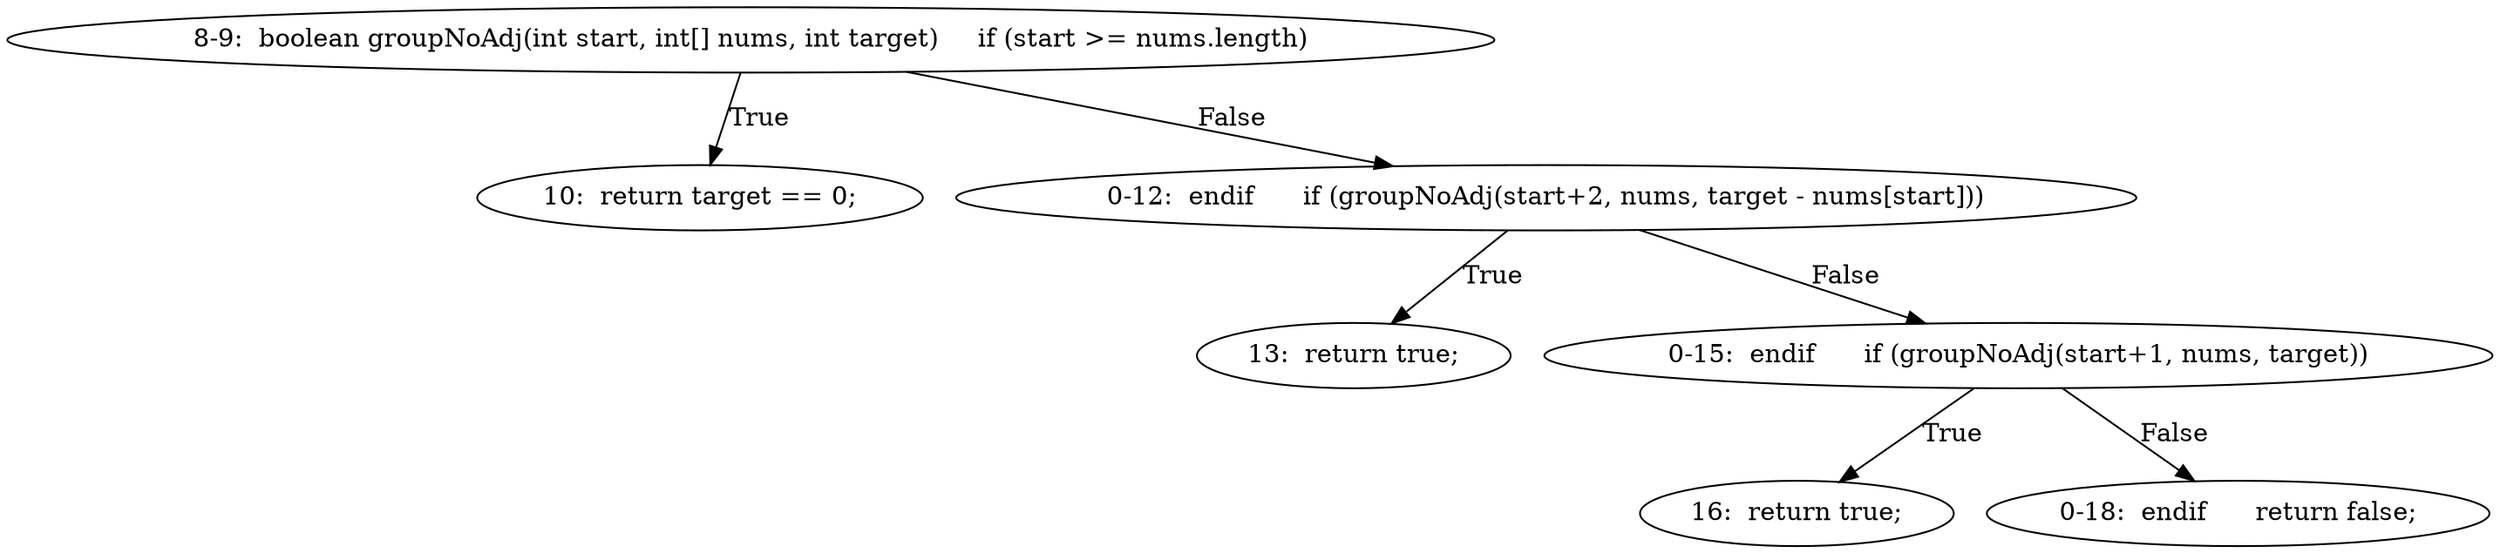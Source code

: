 digraph result_test { 
// graph-vertices
  a1  [label="8-9:  boolean groupNoAdj(int start, int[] nums, int target)	if (start >= nums.length)"]; 
  2  [label="10:  return target == 0;"]; 
  a2  [label="0-12:  endif	if (groupNoAdj(start+2, nums, target - nums[start]))"]; 
  5  [label="13:  return true;"]; 
  a3  [label="0-15:  endif	if (groupNoAdj(start+1, nums, target))"]; 
  8  [label="16:  return true;"]; 
  a4  [label="0-18:  endif	return false;"]; 
// graph-edges
  a1 -> 2  [label="True"]; 
  a1 -> a2  [label="False"]; 
  a2 -> 5  [label="True"]; 
  a2 -> a3  [label="False"]; 
  a3 -> 8  [label="True"]; 
  a3 -> a4  [label="False"]; 
}